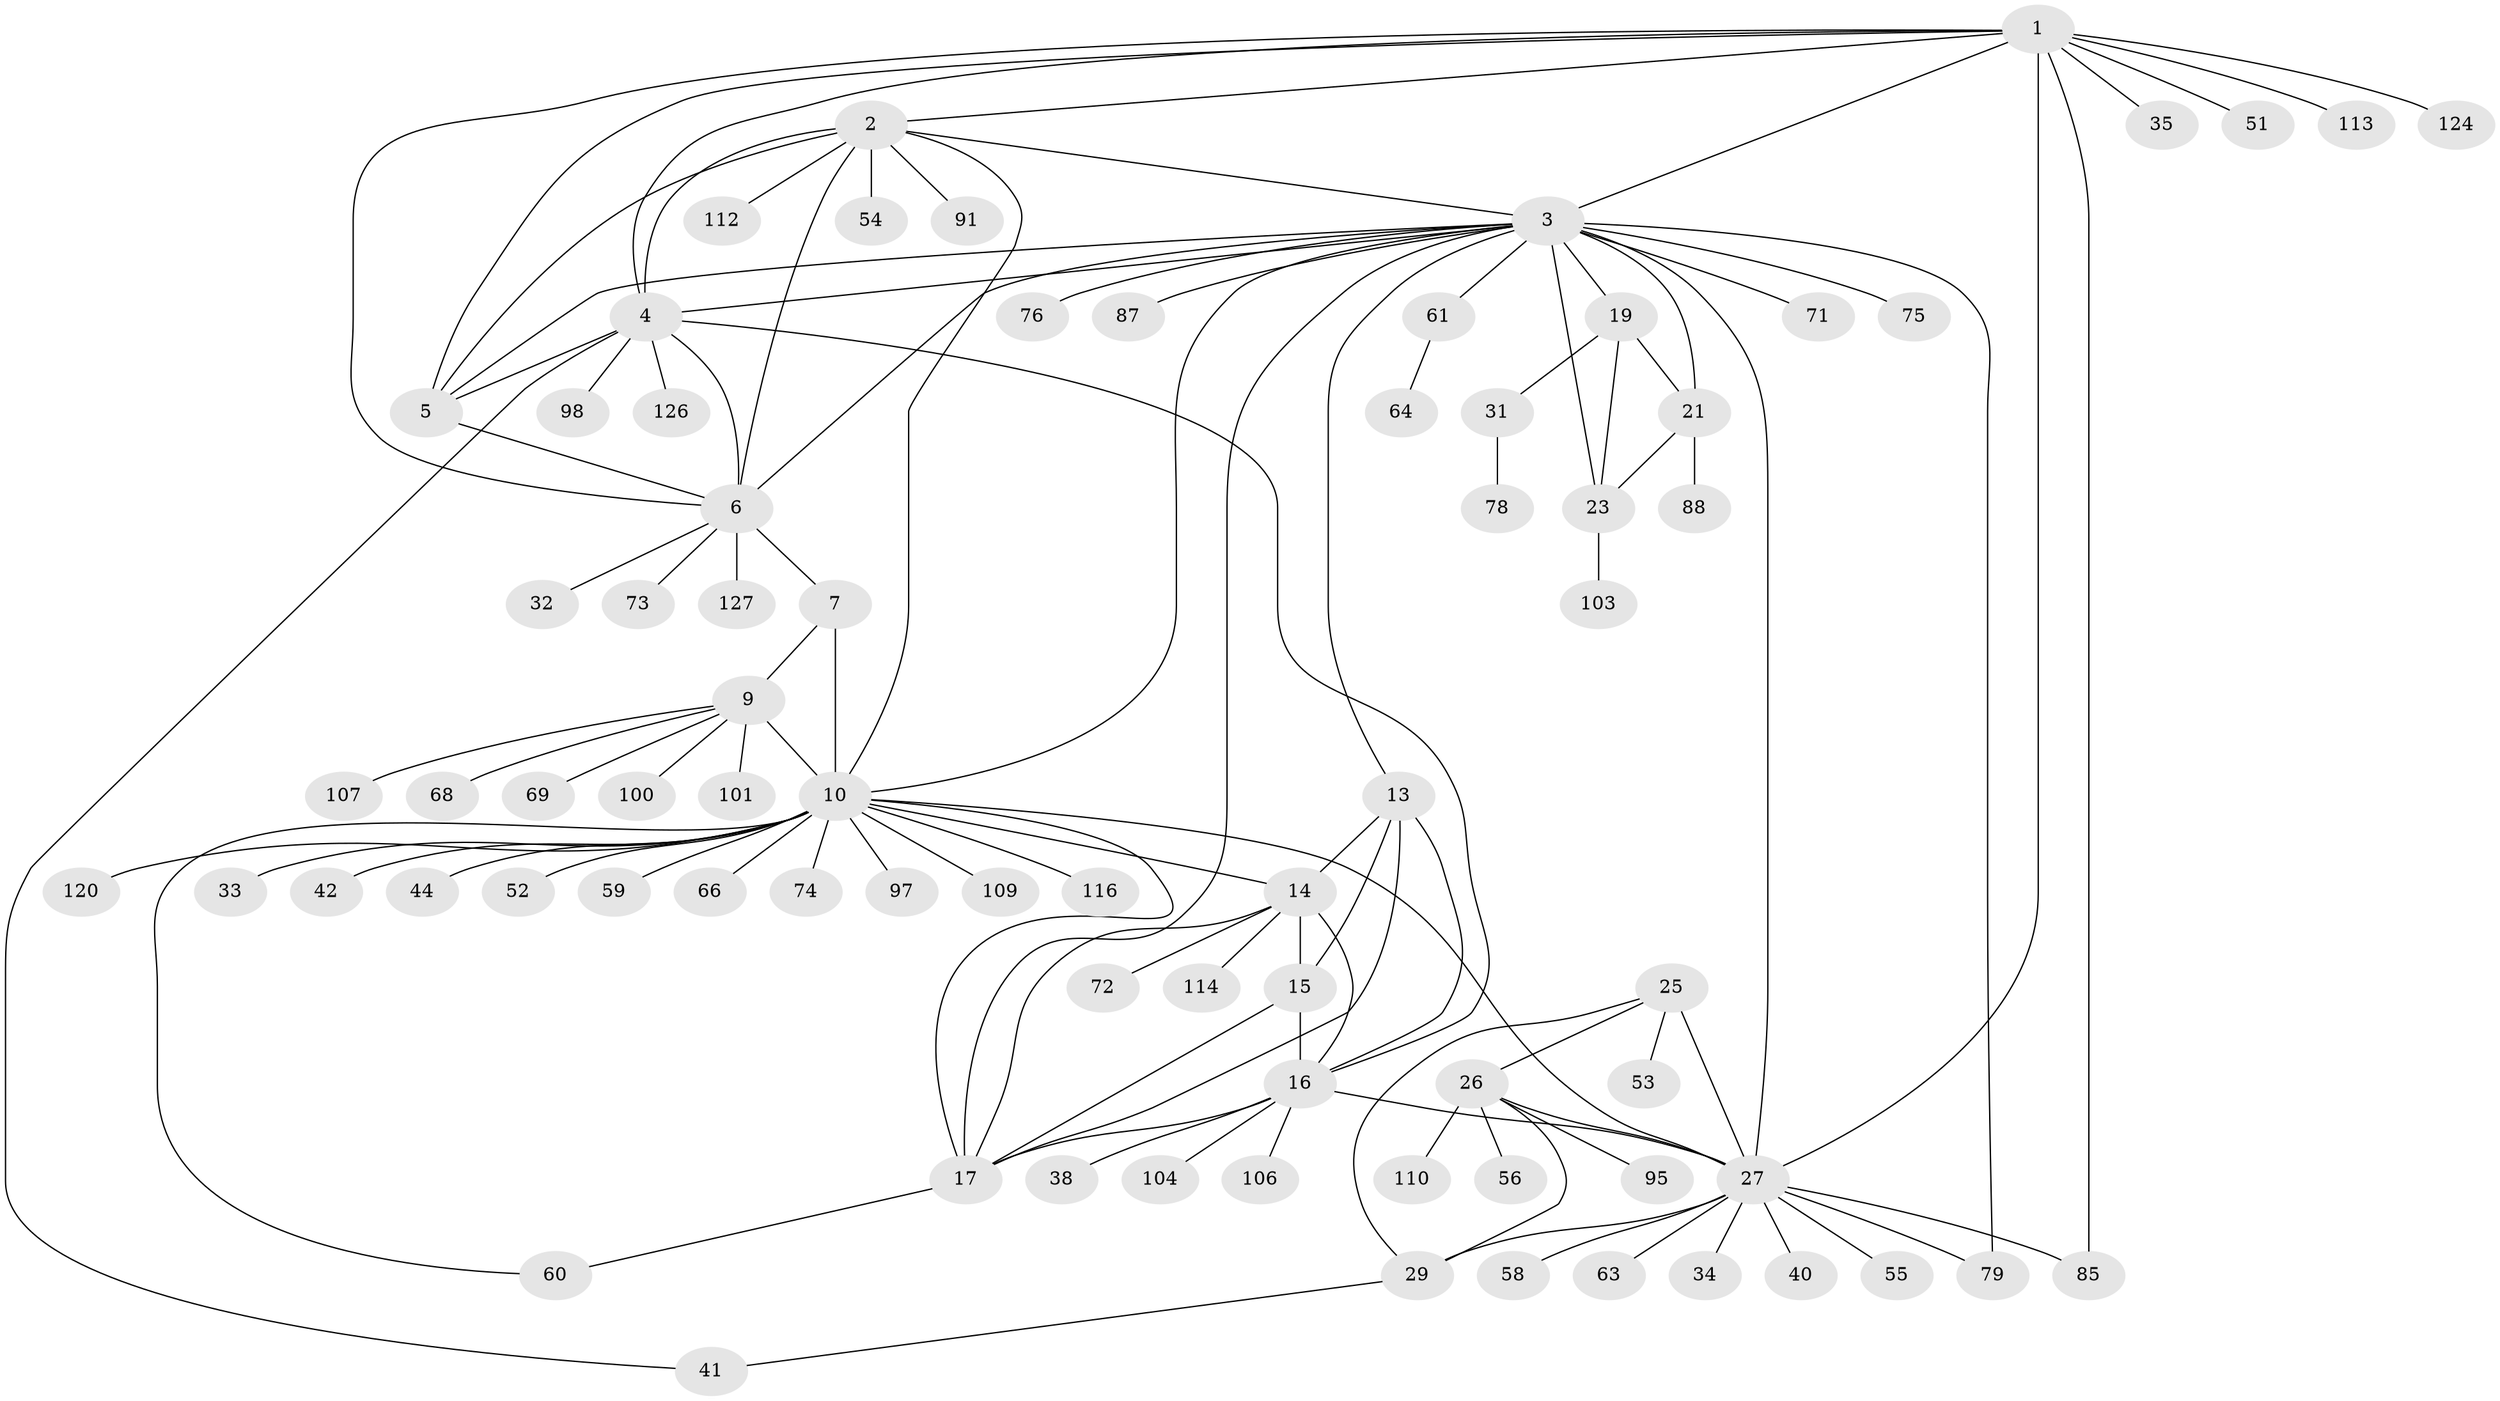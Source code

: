 // original degree distribution, {11: 0.031007751937984496, 9: 0.046511627906976744, 10: 0.03875968992248062, 5: 0.015503875968992248, 7: 0.046511627906976744, 12: 0.007751937984496124, 6: 0.015503875968992248, 8: 0.031007751937984496, 2: 0.14728682170542637, 1: 0.5813953488372093, 4: 0.015503875968992248, 3: 0.023255813953488372}
// Generated by graph-tools (version 1.1) at 2025/19/03/04/25 18:19:45]
// undirected, 77 vertices, 112 edges
graph export_dot {
graph [start="1"]
  node [color=gray90,style=filled];
  1;
  2;
  3 [super="+20+77+89"];
  4;
  5 [super="+118+121+119+62+43+36"];
  6;
  7 [super="+8"];
  9 [super="+37"];
  10 [super="+11"];
  13;
  14;
  15 [super="+49+94"];
  16 [super="+81+18+90+117+84"];
  17;
  19 [super="+24+65"];
  21;
  23 [super="+92"];
  25 [super="+47"];
  26;
  27 [super="+30+28+111+48"];
  29 [super="+96"];
  31;
  32;
  33;
  34;
  35;
  38;
  40;
  41 [super="+83"];
  42;
  44;
  51;
  52;
  53;
  54;
  55;
  56;
  58;
  59;
  60 [super="+128"];
  61;
  63;
  64;
  66;
  68;
  69 [super="+99"];
  71;
  72;
  73;
  74;
  75;
  76;
  78 [super="+115"];
  79 [super="+108+82"];
  85;
  87;
  88;
  91;
  95;
  97;
  98;
  100;
  101;
  103;
  104 [super="+125"];
  106;
  107;
  109;
  110;
  112;
  113;
  114;
  116;
  120;
  124;
  126;
  127;
  1 -- 2;
  1 -- 3;
  1 -- 4;
  1 -- 5;
  1 -- 6;
  1 -- 27;
  1 -- 35;
  1 -- 51;
  1 -- 85;
  1 -- 113;
  1 -- 124;
  2 -- 3;
  2 -- 4;
  2 -- 5;
  2 -- 6;
  2 -- 54;
  2 -- 91;
  2 -- 112;
  2 -- 10;
  3 -- 4;
  3 -- 5;
  3 -- 6;
  3 -- 71;
  3 -- 76;
  3 -- 75;
  3 -- 13;
  3 -- 19 [weight=4];
  3 -- 23 [weight=2];
  3 -- 21 [weight=2];
  3 -- 87;
  3 -- 27;
  3 -- 61;
  3 -- 10;
  3 -- 17;
  3 -- 79;
  4 -- 5;
  4 -- 6;
  4 -- 98;
  4 -- 126;
  4 -- 41;
  4 -- 16;
  5 -- 6;
  6 -- 32;
  6 -- 73;
  6 -- 127;
  6 -- 7;
  7 -- 9 [weight=2];
  7 -- 10 [weight=6];
  9 -- 10 [weight=3];
  9 -- 68;
  9 -- 69;
  9 -- 100;
  9 -- 101;
  9 -- 107;
  10 -- 17;
  10 -- 97;
  10 -- 120;
  10 -- 60;
  10 -- 66;
  10 -- 74;
  10 -- 14;
  10 -- 27 [weight=2];
  10 -- 33;
  10 -- 42;
  10 -- 44;
  10 -- 109;
  10 -- 116;
  10 -- 52;
  10 -- 59;
  13 -- 14;
  13 -- 15;
  13 -- 16 [weight=2];
  13 -- 17;
  14 -- 15;
  14 -- 16 [weight=2];
  14 -- 17;
  14 -- 72;
  14 -- 114;
  15 -- 16 [weight=2];
  15 -- 17;
  16 -- 17 [weight=2];
  16 -- 38;
  16 -- 104;
  16 -- 106;
  16 -- 27;
  17 -- 60;
  19 -- 21 [weight=2];
  19 -- 23 [weight=2];
  19 -- 31;
  21 -- 23;
  21 -- 88;
  23 -- 103;
  25 -- 26;
  25 -- 27 [weight=3];
  25 -- 29;
  25 -- 53;
  26 -- 27 [weight=3];
  26 -- 29;
  26 -- 56;
  26 -- 95;
  26 -- 110;
  27 -- 29 [weight=3];
  27 -- 34;
  27 -- 55;
  27 -- 40;
  27 -- 79;
  27 -- 58;
  27 -- 85;
  27 -- 63;
  29 -- 41;
  31 -- 78;
  61 -- 64;
}
